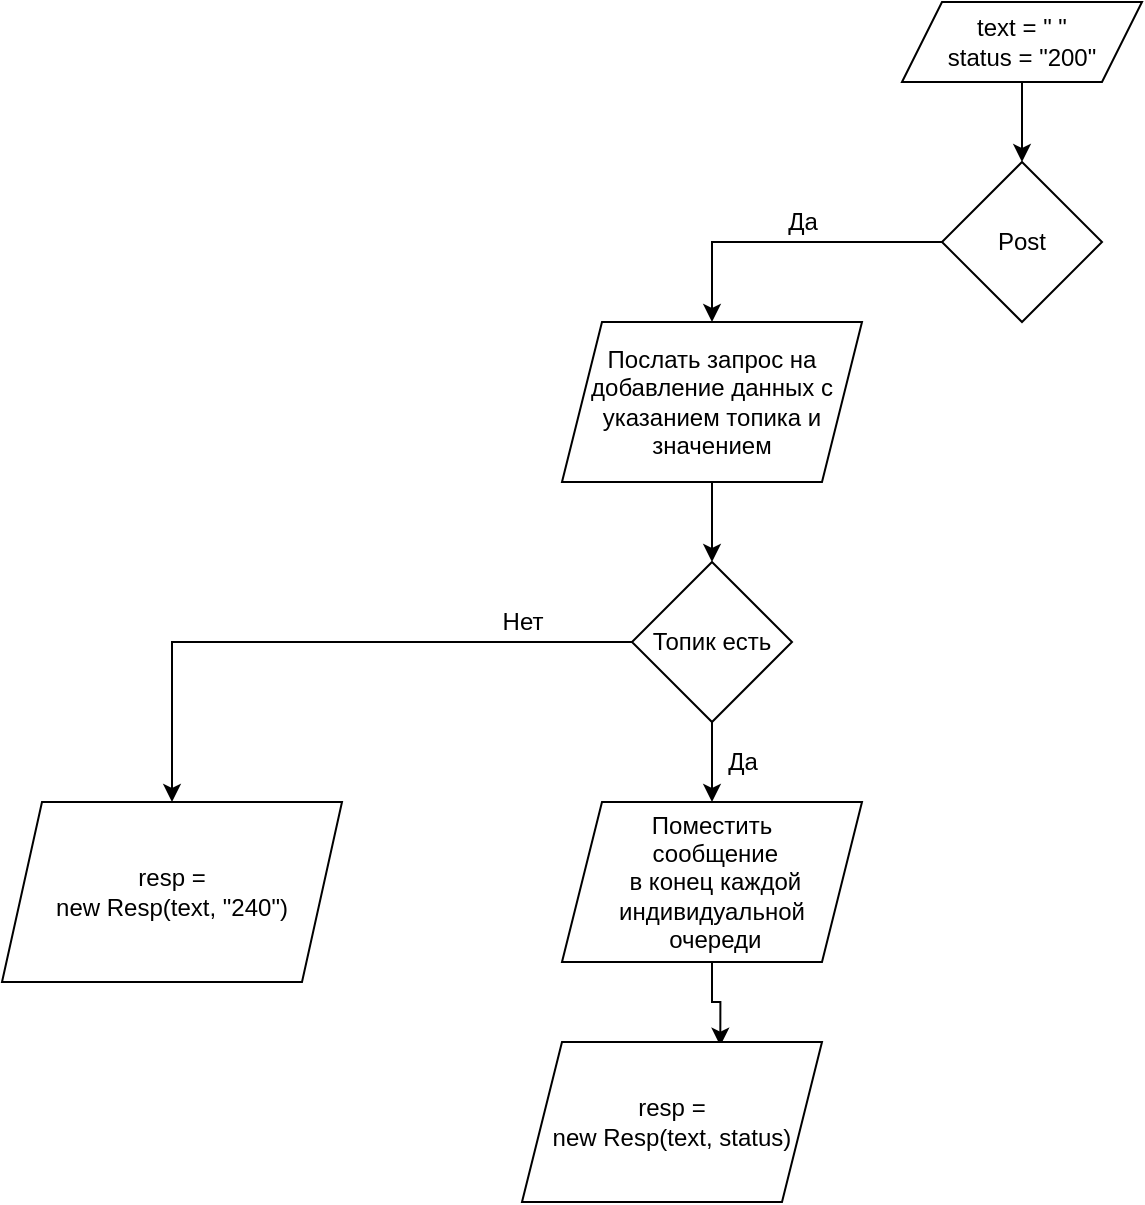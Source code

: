 <mxfile version="15.9.1" type="github">
  <diagram id="C5RBs43oDa-KdzZeNtuy" name="Page-1">
    <mxGraphModel dx="2012" dy="1824" grid="1" gridSize="10" guides="1" tooltips="1" connect="1" arrows="1" fold="1" page="1" pageScale="1" pageWidth="827" pageHeight="1169" math="0" shadow="0">
      <root>
        <mxCell id="WIyWlLk6GJQsqaUBKTNV-0" />
        <mxCell id="WIyWlLk6GJQsqaUBKTNV-1" parent="WIyWlLk6GJQsqaUBKTNV-0" />
        <mxCell id="7B_NgsGr2W2Y_Mld3y6d-8" style="edgeStyle=orthogonalEdgeStyle;rounded=0;orthogonalLoop=1;jettySize=auto;html=1;entryX=0.5;entryY=0;entryDx=0;entryDy=0;" edge="1" parent="WIyWlLk6GJQsqaUBKTNV-1" source="7B_NgsGr2W2Y_Mld3y6d-0" target="7B_NgsGr2W2Y_Mld3y6d-1">
          <mxGeometry relative="1" as="geometry" />
        </mxCell>
        <mxCell id="7B_NgsGr2W2Y_Mld3y6d-0" value="text = &quot; &quot;&lt;br&gt;status = &quot;200&quot;" style="shape=parallelogram;perimeter=parallelogramPerimeter;whiteSpace=wrap;html=1;fixedSize=1;" vertex="1" parent="WIyWlLk6GJQsqaUBKTNV-1">
          <mxGeometry x="340" y="-280" width="120" height="40" as="geometry" />
        </mxCell>
        <mxCell id="7B_NgsGr2W2Y_Mld3y6d-19" value="" style="edgeStyle=orthogonalEdgeStyle;rounded=0;orthogonalLoop=1;jettySize=auto;html=1;entryX=0.5;entryY=0;entryDx=0;entryDy=0;" edge="1" parent="WIyWlLk6GJQsqaUBKTNV-1" source="7B_NgsGr2W2Y_Mld3y6d-1" target="7B_NgsGr2W2Y_Mld3y6d-33">
          <mxGeometry relative="1" as="geometry">
            <mxPoint x="240" y="-160" as="targetPoint" />
          </mxGeometry>
        </mxCell>
        <mxCell id="7B_NgsGr2W2Y_Mld3y6d-1" value="Post" style="rhombus;whiteSpace=wrap;html=1;" vertex="1" parent="WIyWlLk6GJQsqaUBKTNV-1">
          <mxGeometry x="360" y="-200" width="80" height="80" as="geometry" />
        </mxCell>
        <mxCell id="7B_NgsGr2W2Y_Mld3y6d-15" value="" style="edgeStyle=orthogonalEdgeStyle;rounded=0;orthogonalLoop=1;jettySize=auto;html=1;" edge="1" parent="WIyWlLk6GJQsqaUBKTNV-1">
          <mxGeometry relative="1" as="geometry">
            <mxPoint x="235" y="-160" as="sourcePoint" />
            <mxPoint x="235" y="-160" as="targetPoint" />
          </mxGeometry>
        </mxCell>
        <mxCell id="7B_NgsGr2W2Y_Mld3y6d-39" style="edgeStyle=orthogonalEdgeStyle;rounded=0;orthogonalLoop=1;jettySize=auto;html=1;entryX=0.661;entryY=0.023;entryDx=0;entryDy=0;entryPerimeter=0;" edge="1" parent="WIyWlLk6GJQsqaUBKTNV-1" source="7B_NgsGr2W2Y_Mld3y6d-11" target="7B_NgsGr2W2Y_Mld3y6d-22">
          <mxGeometry relative="1" as="geometry" />
        </mxCell>
        <mxCell id="7B_NgsGr2W2Y_Mld3y6d-11" value="Поместить&lt;br&gt;&amp;nbsp;сообщение&lt;br&gt;&amp;nbsp;в конец каждой индивидуальной&lt;br&gt;&amp;nbsp;очереди" style="shape=parallelogram;perimeter=parallelogramPerimeter;whiteSpace=wrap;html=1;fixedSize=1;" vertex="1" parent="WIyWlLk6GJQsqaUBKTNV-1">
          <mxGeometry x="170" y="120" width="150" height="80" as="geometry" />
        </mxCell>
        <mxCell id="7B_NgsGr2W2Y_Mld3y6d-21" value="Да" style="text;html=1;align=center;verticalAlign=middle;resizable=0;points=[];autosize=1;strokeColor=none;fillColor=none;" vertex="1" parent="WIyWlLk6GJQsqaUBKTNV-1">
          <mxGeometry x="275" y="-180" width="30" height="20" as="geometry" />
        </mxCell>
        <mxCell id="7B_NgsGr2W2Y_Mld3y6d-22" value="resp = &lt;br&gt;new Resp(text, status)" style="shape=parallelogram;perimeter=parallelogramPerimeter;whiteSpace=wrap;html=1;fixedSize=1;" vertex="1" parent="WIyWlLk6GJQsqaUBKTNV-1">
          <mxGeometry x="150" y="240" width="150" height="80" as="geometry" />
        </mxCell>
        <mxCell id="7B_NgsGr2W2Y_Mld3y6d-33" value="Послать запрос на добавление данных с указанием топика и значением" style="shape=parallelogram;perimeter=parallelogramPerimeter;whiteSpace=wrap;html=1;fixedSize=1;" vertex="1" parent="WIyWlLk6GJQsqaUBKTNV-1">
          <mxGeometry x="170" y="-120" width="150" height="80" as="geometry" />
        </mxCell>
        <mxCell id="7B_NgsGr2W2Y_Mld3y6d-37" style="edgeStyle=orthogonalEdgeStyle;rounded=0;orthogonalLoop=1;jettySize=auto;html=1;" edge="1" parent="WIyWlLk6GJQsqaUBKTNV-1" source="7B_NgsGr2W2Y_Mld3y6d-33">
          <mxGeometry relative="1" as="geometry">
            <mxPoint x="245" y="-40.0" as="sourcePoint" />
            <mxPoint x="245" as="targetPoint" />
          </mxGeometry>
        </mxCell>
        <mxCell id="7B_NgsGr2W2Y_Mld3y6d-43" value="" style="edgeStyle=orthogonalEdgeStyle;rounded=0;orthogonalLoop=1;jettySize=auto;html=1;" edge="1" parent="WIyWlLk6GJQsqaUBKTNV-1" source="7B_NgsGr2W2Y_Mld3y6d-40">
          <mxGeometry relative="1" as="geometry">
            <mxPoint x="245" y="120" as="targetPoint" />
          </mxGeometry>
        </mxCell>
        <mxCell id="7B_NgsGr2W2Y_Mld3y6d-52" style="edgeStyle=orthogonalEdgeStyle;rounded=0;orthogonalLoop=1;jettySize=auto;html=1;" edge="1" parent="WIyWlLk6GJQsqaUBKTNV-1" source="7B_NgsGr2W2Y_Mld3y6d-40" target="7B_NgsGr2W2Y_Mld3y6d-48">
          <mxGeometry relative="1" as="geometry" />
        </mxCell>
        <mxCell id="7B_NgsGr2W2Y_Mld3y6d-40" value="Топик есть" style="rhombus;whiteSpace=wrap;html=1;" vertex="1" parent="WIyWlLk6GJQsqaUBKTNV-1">
          <mxGeometry x="205" width="80" height="80" as="geometry" />
        </mxCell>
        <mxCell id="7B_NgsGr2W2Y_Mld3y6d-44" value="Да" style="text;html=1;align=center;verticalAlign=middle;resizable=0;points=[];autosize=1;strokeColor=none;fillColor=none;" vertex="1" parent="WIyWlLk6GJQsqaUBKTNV-1">
          <mxGeometry x="245" y="90" width="30" height="20" as="geometry" />
        </mxCell>
        <mxCell id="7B_NgsGr2W2Y_Mld3y6d-48" value="resp = &lt;br&gt;new Resp(text, &quot;240&quot;)" style="shape=parallelogram;perimeter=parallelogramPerimeter;whiteSpace=wrap;html=1;fixedSize=1;" vertex="1" parent="WIyWlLk6GJQsqaUBKTNV-1">
          <mxGeometry x="-110" y="120" width="170" height="90" as="geometry" />
        </mxCell>
        <mxCell id="7B_NgsGr2W2Y_Mld3y6d-51" value="Нет" style="text;html=1;align=center;verticalAlign=middle;resizable=0;points=[];autosize=1;strokeColor=none;fillColor=none;" vertex="1" parent="WIyWlLk6GJQsqaUBKTNV-1">
          <mxGeometry x="130" y="20" width="40" height="20" as="geometry" />
        </mxCell>
      </root>
    </mxGraphModel>
  </diagram>
</mxfile>
